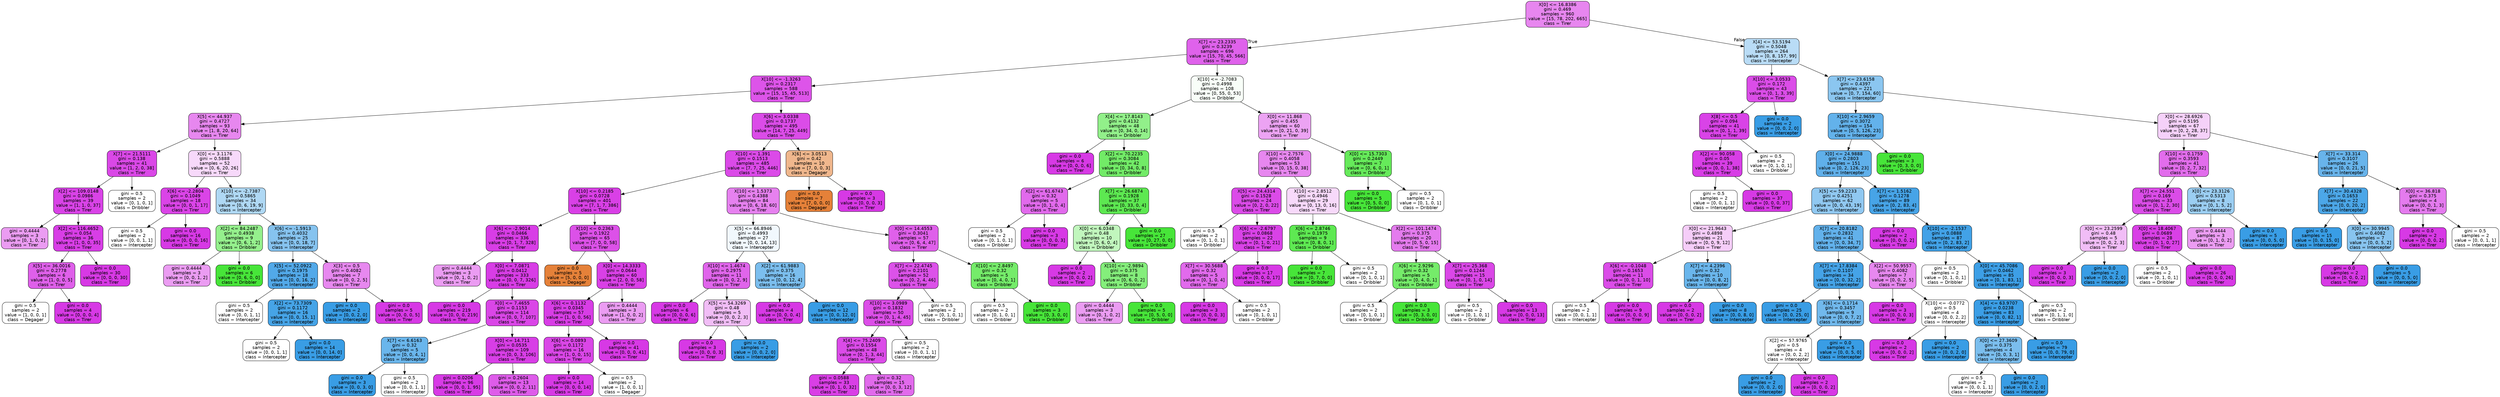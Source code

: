 digraph Tree {
node [shape=box, style="filled, rounded", color="black", fontname=helvetica] ;
edge [fontname=helvetica] ;
0 [label="X[0] <= 16.8386\ngini = 0.469\nsamples = 960\nvalue = [15, 78, 202, 665]\nclass = Tirer", fillcolor="#d739e59c"] ;
1 [label="X[7] <= 23.2335\ngini = 0.3239\nsamples = 696\nvalue = [15, 70, 45, 566]\nclass = Tirer", fillcolor="#d739e5ca"] ;
0 -> 1 [labeldistance=2.5, labelangle=45, headlabel="True"] ;
2 [label="X[10] <= -1.3263\ngini = 0.2317\nsamples = 588\nvalue = [15, 15, 45, 513]\nclass = Tirer", fillcolor="#d739e5dc"] ;
1 -> 2 ;
3 [label="X[5] <= 44.937\ngini = 0.4727\nsamples = 93\nvalue = [1, 8, 20, 64]\nclass = Tirer", fillcolor="#d739e59a"] ;
2 -> 3 ;
4 [label="X[7] <= 21.5111\ngini = 0.138\nsamples = 41\nvalue = [1, 2, 0, 38]\nclass = Tirer", fillcolor="#d739e5eb"] ;
3 -> 4 ;
5 [label="X[2] <= 109.0148\ngini = 0.0986\nsamples = 39\nvalue = [1, 1, 0, 37]\nclass = Tirer", fillcolor="#d739e5f2"] ;
4 -> 5 ;
6 [label="gini = 0.4444\nsamples = 3\nvalue = [0, 1, 0, 2]\nclass = Tirer", fillcolor="#d739e57f"] ;
5 -> 6 ;
7 [label="X[2] <= 116.4652\ngini = 0.054\nsamples = 36\nvalue = [1, 0, 0, 35]\nclass = Tirer", fillcolor="#d739e5f8"] ;
5 -> 7 ;
8 [label="X[5] <= 36.0016\ngini = 0.2778\nsamples = 6\nvalue = [1, 0, 0, 5]\nclass = Tirer", fillcolor="#d739e5cc"] ;
7 -> 8 ;
9 [label="gini = 0.5\nsamples = 2\nvalue = [1, 0, 0, 1]\nclass = Degager", fillcolor="#e5813900"] ;
8 -> 9 ;
10 [label="gini = 0.0\nsamples = 4\nvalue = [0, 0, 0, 4]\nclass = Tirer", fillcolor="#d739e5ff"] ;
8 -> 10 ;
11 [label="gini = 0.0\nsamples = 30\nvalue = [0, 0, 0, 30]\nclass = Tirer", fillcolor="#d739e5ff"] ;
7 -> 11 ;
12 [label="gini = 0.5\nsamples = 2\nvalue = [0, 1, 0, 1]\nclass = Dribbler", fillcolor="#47e53900"] ;
4 -> 12 ;
13 [label="X[0] <= 3.1176\ngini = 0.5888\nsamples = 52\nvalue = [0, 6, 20, 26]\nclass = Tirer", fillcolor="#d739e530"] ;
3 -> 13 ;
14 [label="X[6] <= -2.2804\ngini = 0.1049\nsamples = 18\nvalue = [0, 0, 1, 17]\nclass = Tirer", fillcolor="#d739e5f0"] ;
13 -> 14 ;
15 [label="gini = 0.5\nsamples = 2\nvalue = [0, 0, 1, 1]\nclass = Intercepter", fillcolor="#399de500"] ;
14 -> 15 ;
16 [label="gini = 0.0\nsamples = 16\nvalue = [0, 0, 0, 16]\nclass = Tirer", fillcolor="#d739e5ff"] ;
14 -> 16 ;
17 [label="X[10] <= -2.7387\ngini = 0.5865\nsamples = 34\nvalue = [0, 6, 19, 9]\nclass = Intercepter", fillcolor="#399de566"] ;
13 -> 17 ;
18 [label="X[2] <= 84.2487\ngini = 0.4938\nsamples = 9\nvalue = [0, 6, 1, 2]\nclass = Dribbler", fillcolor="#47e53992"] ;
17 -> 18 ;
19 [label="gini = 0.4444\nsamples = 3\nvalue = [0, 0, 1, 2]\nclass = Tirer", fillcolor="#d739e57f"] ;
18 -> 19 ;
20 [label="gini = 0.0\nsamples = 6\nvalue = [0, 6, 0, 0]\nclass = Dribbler", fillcolor="#47e539ff"] ;
18 -> 20 ;
21 [label="X[6] <= -1.5913\ngini = 0.4032\nsamples = 25\nvalue = [0, 0, 18, 7]\nclass = Intercepter", fillcolor="#399de59c"] ;
17 -> 21 ;
22 [label="X[5] <= 52.0922\ngini = 0.1975\nsamples = 18\nvalue = [0, 0, 16, 2]\nclass = Intercepter", fillcolor="#399de5df"] ;
21 -> 22 ;
23 [label="gini = 0.5\nsamples = 2\nvalue = [0, 0, 1, 1]\nclass = Intercepter", fillcolor="#399de500"] ;
22 -> 23 ;
24 [label="X[2] <= 73.7309\ngini = 0.1172\nsamples = 16\nvalue = [0, 0, 15, 1]\nclass = Intercepter", fillcolor="#399de5ee"] ;
22 -> 24 ;
25 [label="gini = 0.5\nsamples = 2\nvalue = [0, 0, 1, 1]\nclass = Intercepter", fillcolor="#399de500"] ;
24 -> 25 ;
26 [label="gini = 0.0\nsamples = 14\nvalue = [0, 0, 14, 0]\nclass = Intercepter", fillcolor="#399de5ff"] ;
24 -> 26 ;
27 [label="X[3] <= 0.5\ngini = 0.4082\nsamples = 7\nvalue = [0, 0, 2, 5]\nclass = Tirer", fillcolor="#d739e599"] ;
21 -> 27 ;
28 [label="gini = 0.0\nsamples = 2\nvalue = [0, 0, 2, 0]\nclass = Intercepter", fillcolor="#399de5ff"] ;
27 -> 28 ;
29 [label="gini = 0.0\nsamples = 5\nvalue = [0, 0, 0, 5]\nclass = Tirer", fillcolor="#d739e5ff"] ;
27 -> 29 ;
30 [label="X[6] <= 3.0338\ngini = 0.1737\nsamples = 495\nvalue = [14, 7, 25, 449]\nclass = Tirer", fillcolor="#d739e5e6"] ;
2 -> 30 ;
31 [label="X[10] <= 1.391\ngini = 0.1513\nsamples = 485\nvalue = [7, 7, 25, 446]\nclass = Tirer", fillcolor="#d739e5e9"] ;
30 -> 31 ;
32 [label="X[10] <= 0.2185\ngini = 0.0728\nsamples = 401\nvalue = [7, 1, 7, 386]\nclass = Tirer", fillcolor="#d739e5f5"] ;
31 -> 32 ;
33 [label="X[6] <= -2.9014\ngini = 0.0466\nsamples = 336\nvalue = [0, 1, 7, 328]\nclass = Tirer", fillcolor="#d739e5f9"] ;
32 -> 33 ;
34 [label="gini = 0.4444\nsamples = 3\nvalue = [0, 1, 0, 2]\nclass = Tirer", fillcolor="#d739e57f"] ;
33 -> 34 ;
35 [label="X[0] <= 7.0871\ngini = 0.0412\nsamples = 333\nvalue = [0, 0, 7, 326]\nclass = Tirer", fillcolor="#d739e5fa"] ;
33 -> 35 ;
36 [label="gini = 0.0\nsamples = 219\nvalue = [0, 0, 0, 219]\nclass = Tirer", fillcolor="#d739e5ff"] ;
35 -> 36 ;
37 [label="X[0] <= 7.4655\ngini = 0.1153\nsamples = 114\nvalue = [0, 0, 7, 107]\nclass = Tirer", fillcolor="#d739e5ee"] ;
35 -> 37 ;
38 [label="X[7] <= 6.6163\ngini = 0.32\nsamples = 5\nvalue = [0, 0, 4, 1]\nclass = Intercepter", fillcolor="#399de5bf"] ;
37 -> 38 ;
39 [label="gini = 0.0\nsamples = 3\nvalue = [0, 0, 3, 0]\nclass = Intercepter", fillcolor="#399de5ff"] ;
38 -> 39 ;
40 [label="gini = 0.5\nsamples = 2\nvalue = [0, 0, 1, 1]\nclass = Intercepter", fillcolor="#399de500"] ;
38 -> 40 ;
41 [label="X[0] <= 14.711\ngini = 0.0535\nsamples = 109\nvalue = [0, 0, 3, 106]\nclass = Tirer", fillcolor="#d739e5f8"] ;
37 -> 41 ;
42 [label="gini = 0.0206\nsamples = 96\nvalue = [0, 0, 1, 95]\nclass = Tirer", fillcolor="#d739e5fc"] ;
41 -> 42 ;
43 [label="gini = 0.2604\nsamples = 13\nvalue = [0, 0, 2, 11]\nclass = Tirer", fillcolor="#d739e5d1"] ;
41 -> 43 ;
44 [label="X[10] <= 0.2363\ngini = 0.1922\nsamples = 65\nvalue = [7, 0, 0, 58]\nclass = Tirer", fillcolor="#d739e5e0"] ;
32 -> 44 ;
45 [label="gini = 0.0\nsamples = 5\nvalue = [5, 0, 0, 0]\nclass = Degager", fillcolor="#e58139ff"] ;
44 -> 45 ;
46 [label="X[0] <= 14.3333\ngini = 0.0644\nsamples = 60\nvalue = [2, 0, 0, 58]\nclass = Tirer", fillcolor="#d739e5f6"] ;
44 -> 46 ;
47 [label="X[6] <= 0.1132\ngini = 0.0345\nsamples = 57\nvalue = [1, 0, 0, 56]\nclass = Tirer", fillcolor="#d739e5fa"] ;
46 -> 47 ;
48 [label="X[6] <= 0.0893\ngini = 0.1172\nsamples = 16\nvalue = [1, 0, 0, 15]\nclass = Tirer", fillcolor="#d739e5ee"] ;
47 -> 48 ;
49 [label="gini = 0.0\nsamples = 14\nvalue = [0, 0, 0, 14]\nclass = Tirer", fillcolor="#d739e5ff"] ;
48 -> 49 ;
50 [label="gini = 0.5\nsamples = 2\nvalue = [1, 0, 0, 1]\nclass = Degager", fillcolor="#e5813900"] ;
48 -> 50 ;
51 [label="gini = 0.0\nsamples = 41\nvalue = [0, 0, 0, 41]\nclass = Tirer", fillcolor="#d739e5ff"] ;
47 -> 51 ;
52 [label="gini = 0.4444\nsamples = 3\nvalue = [1, 0, 0, 2]\nclass = Tirer", fillcolor="#d739e57f"] ;
46 -> 52 ;
53 [label="X[10] <= 1.5373\ngini = 0.4388\nsamples = 84\nvalue = [0, 6, 18, 60]\nclass = Tirer", fillcolor="#d739e5a2"] ;
31 -> 53 ;
54 [label="X[5] <= 66.8946\ngini = 0.4993\nsamples = 27\nvalue = [0, 0, 14, 13]\nclass = Intercepter", fillcolor="#399de512"] ;
53 -> 54 ;
55 [label="X[10] <= 1.4674\ngini = 0.2975\nsamples = 11\nvalue = [0, 0, 2, 9]\nclass = Tirer", fillcolor="#d739e5c6"] ;
54 -> 55 ;
56 [label="gini = 0.0\nsamples = 6\nvalue = [0, 0, 0, 6]\nclass = Tirer", fillcolor="#d739e5ff"] ;
55 -> 56 ;
57 [label="X[5] <= 54.3269\ngini = 0.48\nsamples = 5\nvalue = [0, 0, 2, 3]\nclass = Tirer", fillcolor="#d739e555"] ;
55 -> 57 ;
58 [label="gini = 0.0\nsamples = 3\nvalue = [0, 0, 0, 3]\nclass = Tirer", fillcolor="#d739e5ff"] ;
57 -> 58 ;
59 [label="gini = 0.0\nsamples = 2\nvalue = [0, 0, 2, 0]\nclass = Intercepter", fillcolor="#399de5ff"] ;
57 -> 59 ;
60 [label="X[2] <= 61.9883\ngini = 0.375\nsamples = 16\nvalue = [0, 0, 12, 4]\nclass = Intercepter", fillcolor="#399de5aa"] ;
54 -> 60 ;
61 [label="gini = 0.0\nsamples = 4\nvalue = [0, 0, 0, 4]\nclass = Tirer", fillcolor="#d739e5ff"] ;
60 -> 61 ;
62 [label="gini = 0.0\nsamples = 12\nvalue = [0, 0, 12, 0]\nclass = Intercepter", fillcolor="#399de5ff"] ;
60 -> 62 ;
63 [label="X[0] <= 14.4553\ngini = 0.3041\nsamples = 57\nvalue = [0, 6, 4, 47]\nclass = Tirer", fillcolor="#d739e5cd"] ;
53 -> 63 ;
64 [label="X[7] <= 22.4745\ngini = 0.2101\nsamples = 52\nvalue = [0, 2, 4, 46]\nclass = Tirer", fillcolor="#d739e5df"] ;
63 -> 64 ;
65 [label="X[10] <= 3.0989\ngini = 0.1832\nsamples = 50\nvalue = [0, 1, 4, 45]\nclass = Tirer", fillcolor="#d739e5e3"] ;
64 -> 65 ;
66 [label="X[4] <= 75.2409\ngini = 0.1554\nsamples = 48\nvalue = [0, 1, 3, 44]\nclass = Tirer", fillcolor="#d739e5e8"] ;
65 -> 66 ;
67 [label="gini = 0.0588\nsamples = 33\nvalue = [0, 1, 0, 32]\nclass = Tirer", fillcolor="#d739e5f7"] ;
66 -> 67 ;
68 [label="gini = 0.32\nsamples = 15\nvalue = [0, 0, 3, 12]\nclass = Tirer", fillcolor="#d739e5bf"] ;
66 -> 68 ;
69 [label="gini = 0.5\nsamples = 2\nvalue = [0, 0, 1, 1]\nclass = Intercepter", fillcolor="#399de500"] ;
65 -> 69 ;
70 [label="gini = 0.5\nsamples = 2\nvalue = [0, 1, 0, 1]\nclass = Dribbler", fillcolor="#47e53900"] ;
64 -> 70 ;
71 [label="X[10] <= 2.8497\ngini = 0.32\nsamples = 5\nvalue = [0, 4, 0, 1]\nclass = Dribbler", fillcolor="#47e539bf"] ;
63 -> 71 ;
72 [label="gini = 0.5\nsamples = 2\nvalue = [0, 1, 0, 1]\nclass = Dribbler", fillcolor="#47e53900"] ;
71 -> 72 ;
73 [label="gini = 0.0\nsamples = 3\nvalue = [0, 3, 0, 0]\nclass = Dribbler", fillcolor="#47e539ff"] ;
71 -> 73 ;
74 [label="X[6] <= 3.0513\ngini = 0.42\nsamples = 10\nvalue = [7, 0, 0, 3]\nclass = Degager", fillcolor="#e5813992"] ;
30 -> 74 ;
75 [label="gini = 0.0\nsamples = 7\nvalue = [7, 0, 0, 0]\nclass = Degager", fillcolor="#e58139ff"] ;
74 -> 75 ;
76 [label="gini = 0.0\nsamples = 3\nvalue = [0, 0, 0, 3]\nclass = Tirer", fillcolor="#d739e5ff"] ;
74 -> 76 ;
77 [label="X[10] <= -2.7083\ngini = 0.4998\nsamples = 108\nvalue = [0, 55, 0, 53]\nclass = Dribbler", fillcolor="#47e53909"] ;
1 -> 77 ;
78 [label="X[4] <= 17.8143\ngini = 0.4132\nsamples = 48\nvalue = [0, 34, 0, 14]\nclass = Dribbler", fillcolor="#47e53996"] ;
77 -> 78 ;
79 [label="gini = 0.0\nsamples = 6\nvalue = [0, 0, 0, 6]\nclass = Tirer", fillcolor="#d739e5ff"] ;
78 -> 79 ;
80 [label="X[2] <= 70.2235\ngini = 0.3084\nsamples = 42\nvalue = [0, 34, 0, 8]\nclass = Dribbler", fillcolor="#47e539c3"] ;
78 -> 80 ;
81 [label="X[2] <= 61.6743\ngini = 0.32\nsamples = 5\nvalue = [0, 1, 0, 4]\nclass = Tirer", fillcolor="#d739e5bf"] ;
80 -> 81 ;
82 [label="gini = 0.5\nsamples = 2\nvalue = [0, 1, 0, 1]\nclass = Dribbler", fillcolor="#47e53900"] ;
81 -> 82 ;
83 [label="gini = 0.0\nsamples = 3\nvalue = [0, 0, 0, 3]\nclass = Tirer", fillcolor="#d739e5ff"] ;
81 -> 83 ;
84 [label="X[7] <= 26.6874\ngini = 0.1928\nsamples = 37\nvalue = [0, 33, 0, 4]\nclass = Dribbler", fillcolor="#47e539e0"] ;
80 -> 84 ;
85 [label="X[0] <= 6.0348\ngini = 0.48\nsamples = 10\nvalue = [0, 6, 0, 4]\nclass = Dribbler", fillcolor="#47e53955"] ;
84 -> 85 ;
86 [label="gini = 0.0\nsamples = 2\nvalue = [0, 0, 0, 2]\nclass = Tirer", fillcolor="#d739e5ff"] ;
85 -> 86 ;
87 [label="X[10] <= -2.9894\ngini = 0.375\nsamples = 8\nvalue = [0, 6, 0, 2]\nclass = Dribbler", fillcolor="#47e539aa"] ;
85 -> 87 ;
88 [label="gini = 0.4444\nsamples = 3\nvalue = [0, 1, 0, 2]\nclass = Tirer", fillcolor="#d739e57f"] ;
87 -> 88 ;
89 [label="gini = 0.0\nsamples = 5\nvalue = [0, 5, 0, 0]\nclass = Dribbler", fillcolor="#47e539ff"] ;
87 -> 89 ;
90 [label="gini = 0.0\nsamples = 27\nvalue = [0, 27, 0, 0]\nclass = Dribbler", fillcolor="#47e539ff"] ;
84 -> 90 ;
91 [label="X[0] <= 11.868\ngini = 0.455\nsamples = 60\nvalue = [0, 21, 0, 39]\nclass = Tirer", fillcolor="#d739e576"] ;
77 -> 91 ;
92 [label="X[10] <= 2.7576\ngini = 0.4058\nsamples = 53\nvalue = [0, 15, 0, 38]\nclass = Tirer", fillcolor="#d739e59a"] ;
91 -> 92 ;
93 [label="X[5] <= 24.4314\ngini = 0.1528\nsamples = 24\nvalue = [0, 2, 0, 22]\nclass = Tirer", fillcolor="#d739e5e8"] ;
92 -> 93 ;
94 [label="gini = 0.5\nsamples = 2\nvalue = [0, 1, 0, 1]\nclass = Dribbler", fillcolor="#47e53900"] ;
93 -> 94 ;
95 [label="X[6] <= -2.6797\ngini = 0.0868\nsamples = 22\nvalue = [0, 1, 0, 21]\nclass = Tirer", fillcolor="#d739e5f3"] ;
93 -> 95 ;
96 [label="X[7] <= 30.5688\ngini = 0.32\nsamples = 5\nvalue = [0, 1, 0, 4]\nclass = Tirer", fillcolor="#d739e5bf"] ;
95 -> 96 ;
97 [label="gini = 0.0\nsamples = 3\nvalue = [0, 0, 0, 3]\nclass = Tirer", fillcolor="#d739e5ff"] ;
96 -> 97 ;
98 [label="gini = 0.5\nsamples = 2\nvalue = [0, 1, 0, 1]\nclass = Dribbler", fillcolor="#47e53900"] ;
96 -> 98 ;
99 [label="gini = 0.0\nsamples = 17\nvalue = [0, 0, 0, 17]\nclass = Tirer", fillcolor="#d739e5ff"] ;
95 -> 99 ;
100 [label="X[10] <= 2.8512\ngini = 0.4946\nsamples = 29\nvalue = [0, 13, 0, 16]\nclass = Tirer", fillcolor="#d739e530"] ;
92 -> 100 ;
101 [label="X[6] <= 2.8746\ngini = 0.1975\nsamples = 9\nvalue = [0, 8, 0, 1]\nclass = Dribbler", fillcolor="#47e539df"] ;
100 -> 101 ;
102 [label="gini = 0.0\nsamples = 7\nvalue = [0, 7, 0, 0]\nclass = Dribbler", fillcolor="#47e539ff"] ;
101 -> 102 ;
103 [label="gini = 0.5\nsamples = 2\nvalue = [0, 1, 0, 1]\nclass = Dribbler", fillcolor="#47e53900"] ;
101 -> 103 ;
104 [label="X[2] <= 101.1474\ngini = 0.375\nsamples = 20\nvalue = [0, 5, 0, 15]\nclass = Tirer", fillcolor="#d739e5aa"] ;
100 -> 104 ;
105 [label="X[6] <= 2.9296\ngini = 0.32\nsamples = 5\nvalue = [0, 4, 0, 1]\nclass = Dribbler", fillcolor="#47e539bf"] ;
104 -> 105 ;
106 [label="gini = 0.5\nsamples = 2\nvalue = [0, 1, 0, 1]\nclass = Dribbler", fillcolor="#47e53900"] ;
105 -> 106 ;
107 [label="gini = 0.0\nsamples = 3\nvalue = [0, 3, 0, 0]\nclass = Dribbler", fillcolor="#47e539ff"] ;
105 -> 107 ;
108 [label="X[7] <= 25.368\ngini = 0.1244\nsamples = 15\nvalue = [0, 1, 0, 14]\nclass = Tirer", fillcolor="#d739e5ed"] ;
104 -> 108 ;
109 [label="gini = 0.5\nsamples = 2\nvalue = [0, 1, 0, 1]\nclass = Dribbler", fillcolor="#47e53900"] ;
108 -> 109 ;
110 [label="gini = 0.0\nsamples = 13\nvalue = [0, 0, 0, 13]\nclass = Tirer", fillcolor="#d739e5ff"] ;
108 -> 110 ;
111 [label="X[0] <= 15.7303\ngini = 0.2449\nsamples = 7\nvalue = [0, 6, 0, 1]\nclass = Dribbler", fillcolor="#47e539d4"] ;
91 -> 111 ;
112 [label="gini = 0.0\nsamples = 5\nvalue = [0, 5, 0, 0]\nclass = Dribbler", fillcolor="#47e539ff"] ;
111 -> 112 ;
113 [label="gini = 0.5\nsamples = 2\nvalue = [0, 1, 0, 1]\nclass = Dribbler", fillcolor="#47e53900"] ;
111 -> 113 ;
114 [label="X[4] <= 53.5194\ngini = 0.5048\nsamples = 264\nvalue = [0, 8, 157, 99]\nclass = Intercepter", fillcolor="#399de55a"] ;
0 -> 114 [labeldistance=2.5, labelangle=-45, headlabel="False"] ;
115 [label="X[10] <= 3.0533\ngini = 0.172\nsamples = 43\nvalue = [0, 1, 3, 39]\nclass = Tirer", fillcolor="#d739e5e5"] ;
114 -> 115 ;
116 [label="X[8] <= 0.5\ngini = 0.094\nsamples = 41\nvalue = [0, 1, 1, 39]\nclass = Tirer", fillcolor="#d739e5f2"] ;
115 -> 116 ;
117 [label="X[2] <= 90.058\ngini = 0.05\nsamples = 39\nvalue = [0, 0, 1, 38]\nclass = Tirer", fillcolor="#d739e5f8"] ;
116 -> 117 ;
118 [label="gini = 0.5\nsamples = 2\nvalue = [0, 0, 1, 1]\nclass = Intercepter", fillcolor="#399de500"] ;
117 -> 118 ;
119 [label="gini = 0.0\nsamples = 37\nvalue = [0, 0, 0, 37]\nclass = Tirer", fillcolor="#d739e5ff"] ;
117 -> 119 ;
120 [label="gini = 0.5\nsamples = 2\nvalue = [0, 1, 0, 1]\nclass = Dribbler", fillcolor="#47e53900"] ;
116 -> 120 ;
121 [label="gini = 0.0\nsamples = 2\nvalue = [0, 0, 2, 0]\nclass = Intercepter", fillcolor="#399de5ff"] ;
115 -> 121 ;
122 [label="X[7] <= 23.6158\ngini = 0.4397\nsamples = 221\nvalue = [0, 7, 154, 60]\nclass = Intercepter", fillcolor="#399de595"] ;
114 -> 122 ;
123 [label="X[10] <= 2.9659\ngini = 0.3072\nsamples = 154\nvalue = [0, 5, 126, 23]\nclass = Intercepter", fillcolor="#399de5c8"] ;
122 -> 123 ;
124 [label="X[0] <= 24.9888\ngini = 0.2803\nsamples = 151\nvalue = [0, 2, 126, 23]\nclass = Intercepter", fillcolor="#399de5cd"] ;
123 -> 124 ;
125 [label="X[5] <= 59.2233\ngini = 0.4251\nsamples = 62\nvalue = [0, 0, 43, 19]\nclass = Intercepter", fillcolor="#399de58e"] ;
124 -> 125 ;
126 [label="X[0] <= 21.9643\ngini = 0.4898\nsamples = 21\nvalue = [0, 0, 9, 12]\nclass = Tirer", fillcolor="#d739e540"] ;
125 -> 126 ;
127 [label="X[6] <= -0.1048\ngini = 0.1653\nsamples = 11\nvalue = [0, 0, 1, 10]\nclass = Tirer", fillcolor="#d739e5e6"] ;
126 -> 127 ;
128 [label="gini = 0.5\nsamples = 2\nvalue = [0, 0, 1, 1]\nclass = Intercepter", fillcolor="#399de500"] ;
127 -> 128 ;
129 [label="gini = 0.0\nsamples = 9\nvalue = [0, 0, 0, 9]\nclass = Tirer", fillcolor="#d739e5ff"] ;
127 -> 129 ;
130 [label="X[7] <= 4.2396\ngini = 0.32\nsamples = 10\nvalue = [0, 0, 8, 2]\nclass = Intercepter", fillcolor="#399de5bf"] ;
126 -> 130 ;
131 [label="gini = 0.0\nsamples = 2\nvalue = [0, 0, 0, 2]\nclass = Tirer", fillcolor="#d739e5ff"] ;
130 -> 131 ;
132 [label="gini = 0.0\nsamples = 8\nvalue = [0, 0, 8, 0]\nclass = Intercepter", fillcolor="#399de5ff"] ;
130 -> 132 ;
133 [label="X[7] <= 20.8182\ngini = 0.2832\nsamples = 41\nvalue = [0, 0, 34, 7]\nclass = Intercepter", fillcolor="#399de5ca"] ;
125 -> 133 ;
134 [label="X[7] <= 17.8384\ngini = 0.1107\nsamples = 34\nvalue = [0, 0, 32, 2]\nclass = Intercepter", fillcolor="#399de5ef"] ;
133 -> 134 ;
135 [label="gini = 0.0\nsamples = 25\nvalue = [0, 0, 25, 0]\nclass = Intercepter", fillcolor="#399de5ff"] ;
134 -> 135 ;
136 [label="X[6] <= 0.1714\ngini = 0.3457\nsamples = 9\nvalue = [0, 0, 7, 2]\nclass = Intercepter", fillcolor="#399de5b6"] ;
134 -> 136 ;
137 [label="X[2] <= 57.9765\ngini = 0.5\nsamples = 4\nvalue = [0, 0, 2, 2]\nclass = Intercepter", fillcolor="#399de500"] ;
136 -> 137 ;
138 [label="gini = 0.0\nsamples = 2\nvalue = [0, 0, 2, 0]\nclass = Intercepter", fillcolor="#399de5ff"] ;
137 -> 138 ;
139 [label="gini = 0.0\nsamples = 2\nvalue = [0, 0, 0, 2]\nclass = Tirer", fillcolor="#d739e5ff"] ;
137 -> 139 ;
140 [label="gini = 0.0\nsamples = 5\nvalue = [0, 0, 5, 0]\nclass = Intercepter", fillcolor="#399de5ff"] ;
136 -> 140 ;
141 [label="X[2] <= 50.9557\ngini = 0.4082\nsamples = 7\nvalue = [0, 0, 2, 5]\nclass = Tirer", fillcolor="#d739e599"] ;
133 -> 141 ;
142 [label="gini = 0.0\nsamples = 3\nvalue = [0, 0, 0, 3]\nclass = Tirer", fillcolor="#d739e5ff"] ;
141 -> 142 ;
143 [label="X[10] <= -0.0772\ngini = 0.5\nsamples = 4\nvalue = [0, 0, 2, 2]\nclass = Intercepter", fillcolor="#399de500"] ;
141 -> 143 ;
144 [label="gini = 0.0\nsamples = 2\nvalue = [0, 0, 0, 2]\nclass = Tirer", fillcolor="#d739e5ff"] ;
143 -> 144 ;
145 [label="gini = 0.0\nsamples = 2\nvalue = [0, 0, 2, 0]\nclass = Intercepter", fillcolor="#399de5ff"] ;
143 -> 145 ;
146 [label="X[7] <= 1.5162\ngini = 0.1278\nsamples = 89\nvalue = [0, 2, 83, 4]\nclass = Intercepter", fillcolor="#399de5ed"] ;
124 -> 146 ;
147 [label="gini = 0.0\nsamples = 2\nvalue = [0, 0, 0, 2]\nclass = Tirer", fillcolor="#d739e5ff"] ;
146 -> 147 ;
148 [label="X[10] <= -2.1537\ngini = 0.0888\nsamples = 87\nvalue = [0, 2, 83, 2]\nclass = Intercepter", fillcolor="#399de5f3"] ;
146 -> 148 ;
149 [label="gini = 0.5\nsamples = 2\nvalue = [0, 1, 0, 1]\nclass = Dribbler", fillcolor="#47e53900"] ;
148 -> 149 ;
150 [label="X[0] <= 45.7086\ngini = 0.0462\nsamples = 85\nvalue = [0, 1, 83, 1]\nclass = Intercepter", fillcolor="#399de5f9"] ;
148 -> 150 ;
151 [label="X[4] <= 63.9707\ngini = 0.0238\nsamples = 83\nvalue = [0, 0, 82, 1]\nclass = Intercepter", fillcolor="#399de5fc"] ;
150 -> 151 ;
152 [label="X[0] <= 27.3609\ngini = 0.375\nsamples = 4\nvalue = [0, 0, 3, 1]\nclass = Intercepter", fillcolor="#399de5aa"] ;
151 -> 152 ;
153 [label="gini = 0.5\nsamples = 2\nvalue = [0, 0, 1, 1]\nclass = Intercepter", fillcolor="#399de500"] ;
152 -> 153 ;
154 [label="gini = 0.0\nsamples = 2\nvalue = [0, 0, 2, 0]\nclass = Intercepter", fillcolor="#399de5ff"] ;
152 -> 154 ;
155 [label="gini = 0.0\nsamples = 79\nvalue = [0, 0, 79, 0]\nclass = Intercepter", fillcolor="#399de5ff"] ;
151 -> 155 ;
156 [label="gini = 0.5\nsamples = 2\nvalue = [0, 1, 1, 0]\nclass = Dribbler", fillcolor="#47e53900"] ;
150 -> 156 ;
157 [label="gini = 0.0\nsamples = 3\nvalue = [0, 3, 0, 0]\nclass = Dribbler", fillcolor="#47e539ff"] ;
123 -> 157 ;
158 [label="X[0] <= 28.6926\ngini = 0.5195\nsamples = 67\nvalue = [0, 2, 28, 37]\nclass = Tirer", fillcolor="#d739e53b"] ;
122 -> 158 ;
159 [label="X[10] <= 0.1759\ngini = 0.3593\nsamples = 41\nvalue = [0, 2, 7, 32]\nclass = Tirer", fillcolor="#d739e5bc"] ;
158 -> 159 ;
160 [label="X[7] <= 24.551\ngini = 0.169\nsamples = 33\nvalue = [0, 1, 2, 30]\nclass = Tirer", fillcolor="#d739e5e6"] ;
159 -> 160 ;
161 [label="X[0] <= 23.2599\ngini = 0.48\nsamples = 5\nvalue = [0, 0, 2, 3]\nclass = Tirer", fillcolor="#d739e555"] ;
160 -> 161 ;
162 [label="gini = 0.0\nsamples = 3\nvalue = [0, 0, 0, 3]\nclass = Tirer", fillcolor="#d739e5ff"] ;
161 -> 162 ;
163 [label="gini = 0.0\nsamples = 2\nvalue = [0, 0, 2, 0]\nclass = Intercepter", fillcolor="#399de5ff"] ;
161 -> 163 ;
164 [label="X[0] <= 18.4067\ngini = 0.0689\nsamples = 28\nvalue = [0, 1, 0, 27]\nclass = Tirer", fillcolor="#d739e5f6"] ;
160 -> 164 ;
165 [label="gini = 0.5\nsamples = 2\nvalue = [0, 1, 0, 1]\nclass = Dribbler", fillcolor="#47e53900"] ;
164 -> 165 ;
166 [label="gini = 0.0\nsamples = 26\nvalue = [0, 0, 0, 26]\nclass = Tirer", fillcolor="#d739e5ff"] ;
164 -> 166 ;
167 [label="X[0] <= 23.3126\ngini = 0.5313\nsamples = 8\nvalue = [0, 1, 5, 2]\nclass = Intercepter", fillcolor="#399de580"] ;
159 -> 167 ;
168 [label="gini = 0.4444\nsamples = 3\nvalue = [0, 1, 0, 2]\nclass = Tirer", fillcolor="#d739e57f"] ;
167 -> 168 ;
169 [label="gini = 0.0\nsamples = 5\nvalue = [0, 0, 5, 0]\nclass = Intercepter", fillcolor="#399de5ff"] ;
167 -> 169 ;
170 [label="X[7] <= 33.314\ngini = 0.3107\nsamples = 26\nvalue = [0, 0, 21, 5]\nclass = Intercepter", fillcolor="#399de5c2"] ;
158 -> 170 ;
171 [label="X[7] <= 30.4328\ngini = 0.1653\nsamples = 22\nvalue = [0, 0, 20, 2]\nclass = Intercepter", fillcolor="#399de5e6"] ;
170 -> 171 ;
172 [label="gini = 0.0\nsamples = 15\nvalue = [0, 0, 15, 0]\nclass = Intercepter", fillcolor="#399de5ff"] ;
171 -> 172 ;
173 [label="X[0] <= 30.9945\ngini = 0.4082\nsamples = 7\nvalue = [0, 0, 5, 2]\nclass = Intercepter", fillcolor="#399de599"] ;
171 -> 173 ;
174 [label="gini = 0.0\nsamples = 2\nvalue = [0, 0, 0, 2]\nclass = Tirer", fillcolor="#d739e5ff"] ;
173 -> 174 ;
175 [label="gini = 0.0\nsamples = 5\nvalue = [0, 0, 5, 0]\nclass = Intercepter", fillcolor="#399de5ff"] ;
173 -> 175 ;
176 [label="X[0] <= 36.818\ngini = 0.375\nsamples = 4\nvalue = [0, 0, 1, 3]\nclass = Tirer", fillcolor="#d739e5aa"] ;
170 -> 176 ;
177 [label="gini = 0.0\nsamples = 2\nvalue = [0, 0, 0, 2]\nclass = Tirer", fillcolor="#d739e5ff"] ;
176 -> 177 ;
178 [label="gini = 0.5\nsamples = 2\nvalue = [0, 0, 1, 1]\nclass = Intercepter", fillcolor="#399de500"] ;
176 -> 178 ;
}